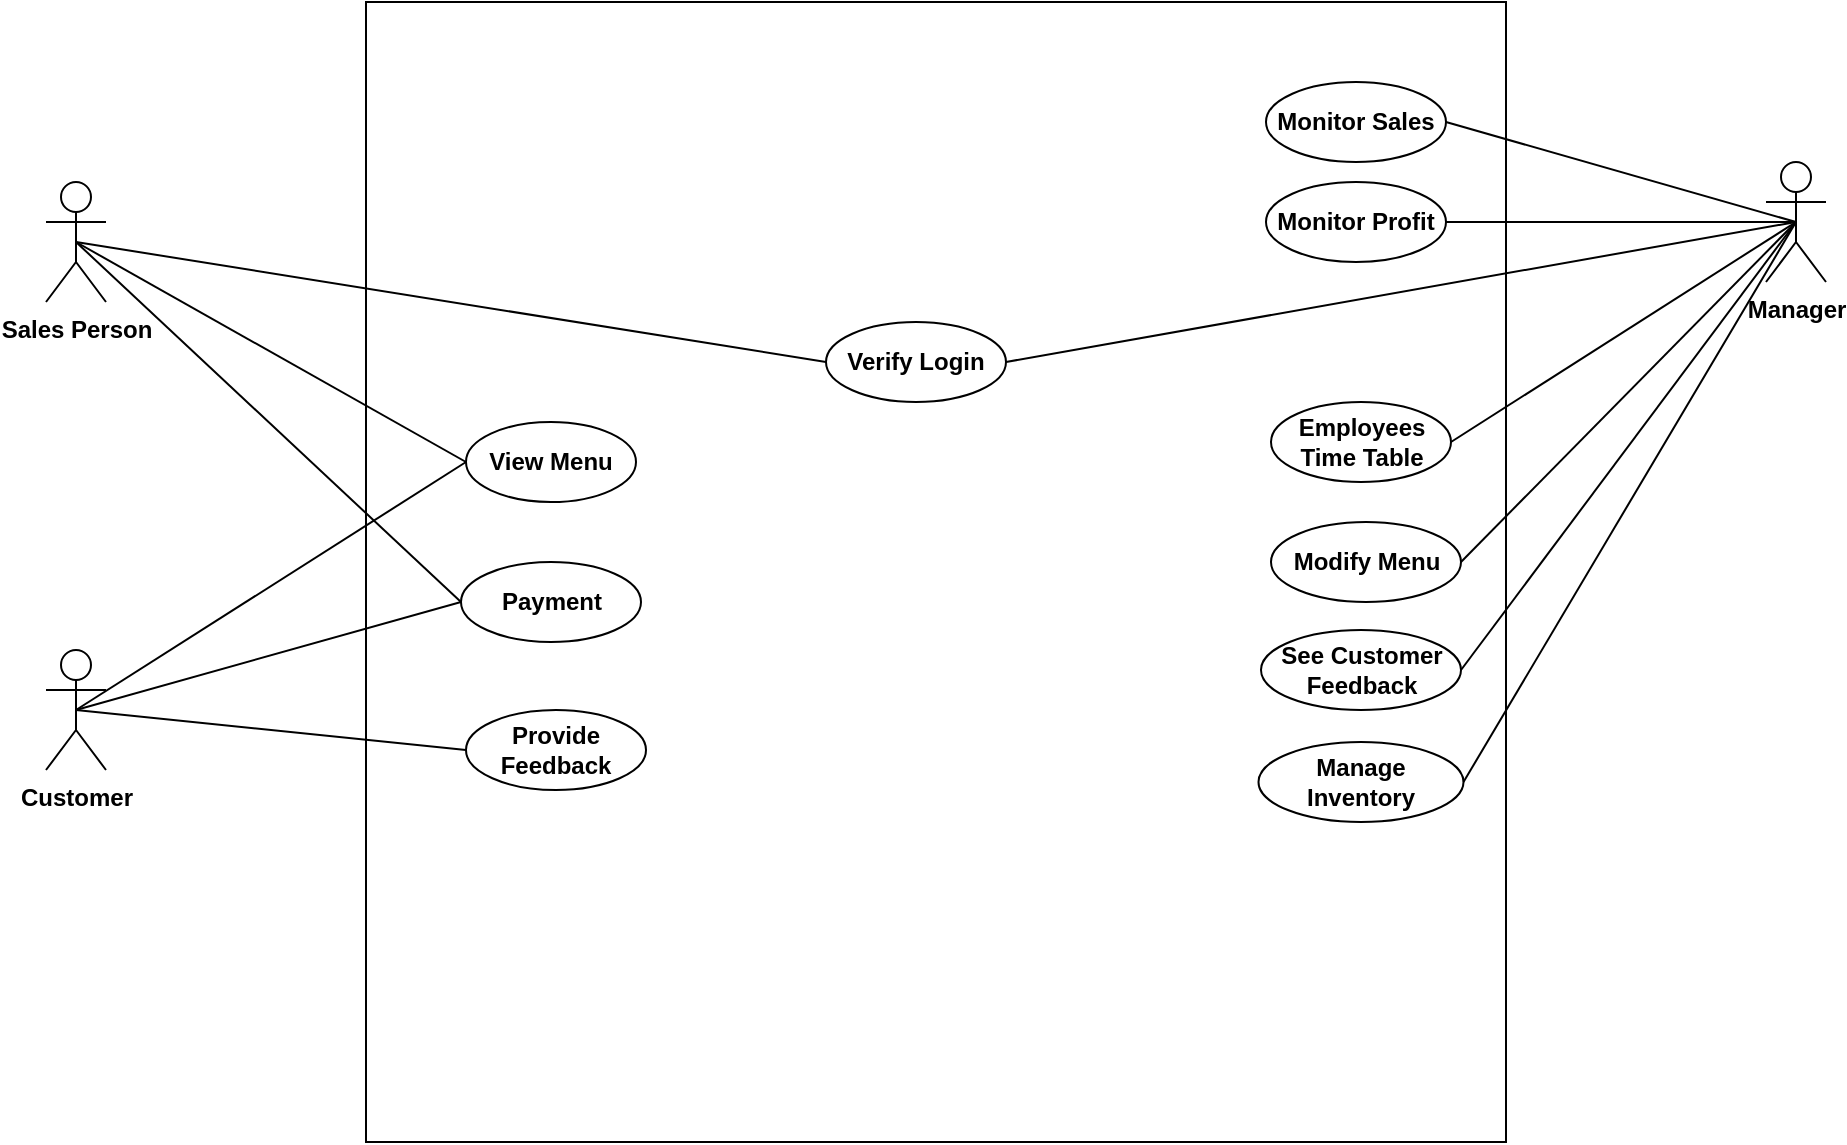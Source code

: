 <mxfile version="24.5.5" type="github">
  <diagram name="Page-1" id="zJM9wbermmzYjEvXcKUF">
    <mxGraphModel dx="1173" dy="624" grid="1" gridSize="10" guides="1" tooltips="1" connect="1" arrows="1" fold="1" page="1" pageScale="1" pageWidth="1169" pageHeight="827" math="0" shadow="0">
      <root>
        <mxCell id="0" />
        <mxCell id="1" parent="0" />
        <mxCell id="L2gdLYX7dLDbNL_QwcSE-1" value="" style="whiteSpace=wrap;html=1;aspect=fixed;" vertex="1" parent="1">
          <mxGeometry x="300" y="60" width="570" height="570" as="geometry" />
        </mxCell>
        <mxCell id="L2gdLYX7dLDbNL_QwcSE-8" value="&lt;b&gt;Sales Person&lt;/b&gt;" style="shape=umlActor;verticalLabelPosition=bottom;verticalAlign=top;html=1;" vertex="1" parent="1">
          <mxGeometry x="140" y="150" width="30" height="60" as="geometry" />
        </mxCell>
        <mxCell id="L2gdLYX7dLDbNL_QwcSE-9" value="&lt;b&gt;Verify Login&lt;/b&gt;" style="ellipse;whiteSpace=wrap;html=1;" vertex="1" parent="1">
          <mxGeometry x="530" y="220" width="90" height="40" as="geometry" />
        </mxCell>
        <mxCell id="L2gdLYX7dLDbNL_QwcSE-14" value="&lt;b&gt;Manager&lt;/b&gt;" style="shape=umlActor;verticalLabelPosition=bottom;verticalAlign=top;html=1;" vertex="1" parent="1">
          <mxGeometry x="1000" y="140" width="30" height="60" as="geometry" />
        </mxCell>
        <mxCell id="L2gdLYX7dLDbNL_QwcSE-15" value="&lt;b&gt;Monitor Sales&lt;/b&gt;" style="ellipse;whiteSpace=wrap;html=1;" vertex="1" parent="1">
          <mxGeometry x="750" y="100" width="90" height="40" as="geometry" />
        </mxCell>
        <mxCell id="L2gdLYX7dLDbNL_QwcSE-18" value="&lt;b&gt;Monitor Profit&lt;/b&gt;" style="ellipse;whiteSpace=wrap;html=1;" vertex="1" parent="1">
          <mxGeometry x="750" y="150" width="90" height="40" as="geometry" />
        </mxCell>
        <mxCell id="L2gdLYX7dLDbNL_QwcSE-21" value="" style="endArrow=none;html=1;rounded=0;exitX=0.5;exitY=0.5;exitDx=0;exitDy=0;exitPerimeter=0;entryX=0;entryY=0.5;entryDx=0;entryDy=0;" edge="1" parent="1" source="L2gdLYX7dLDbNL_QwcSE-8" target="L2gdLYX7dLDbNL_QwcSE-9">
          <mxGeometry width="50" height="50" relative="1" as="geometry">
            <mxPoint x="360" y="320" as="sourcePoint" />
            <mxPoint x="410" y="270" as="targetPoint" />
          </mxGeometry>
        </mxCell>
        <mxCell id="L2gdLYX7dLDbNL_QwcSE-22" value="" style="endArrow=none;html=1;rounded=0;entryX=0.5;entryY=0.5;entryDx=0;entryDy=0;entryPerimeter=0;exitX=1;exitY=0.5;exitDx=0;exitDy=0;" edge="1" parent="1" source="L2gdLYX7dLDbNL_QwcSE-15" target="L2gdLYX7dLDbNL_QwcSE-14">
          <mxGeometry width="50" height="50" relative="1" as="geometry">
            <mxPoint x="820" y="320" as="sourcePoint" />
            <mxPoint x="870" y="270" as="targetPoint" />
          </mxGeometry>
        </mxCell>
        <mxCell id="L2gdLYX7dLDbNL_QwcSE-23" value="" style="endArrow=none;html=1;rounded=0;entryX=0.5;entryY=0.5;entryDx=0;entryDy=0;entryPerimeter=0;exitX=1;exitY=0.5;exitDx=0;exitDy=0;" edge="1" parent="1" source="L2gdLYX7dLDbNL_QwcSE-18" target="L2gdLYX7dLDbNL_QwcSE-14">
          <mxGeometry width="50" height="50" relative="1" as="geometry">
            <mxPoint x="820" y="320" as="sourcePoint" />
            <mxPoint x="870" y="270" as="targetPoint" />
          </mxGeometry>
        </mxCell>
        <mxCell id="L2gdLYX7dLDbNL_QwcSE-24" value="&lt;b&gt;Employees Time Table&lt;/b&gt;" style="ellipse;whiteSpace=wrap;html=1;" vertex="1" parent="1">
          <mxGeometry x="752.5" y="260" width="90" height="40" as="geometry" />
        </mxCell>
        <mxCell id="L2gdLYX7dLDbNL_QwcSE-25" value="" style="endArrow=none;html=1;rounded=0;entryX=0.5;entryY=0.5;entryDx=0;entryDy=0;entryPerimeter=0;exitX=1;exitY=0.5;exitDx=0;exitDy=0;" edge="1" parent="1" source="L2gdLYX7dLDbNL_QwcSE-24" target="L2gdLYX7dLDbNL_QwcSE-14">
          <mxGeometry width="50" height="50" relative="1" as="geometry">
            <mxPoint x="540" y="320" as="sourcePoint" />
            <mxPoint x="590" y="270" as="targetPoint" />
          </mxGeometry>
        </mxCell>
        <mxCell id="L2gdLYX7dLDbNL_QwcSE-26" value="&lt;b&gt;View Menu&lt;/b&gt;" style="ellipse;whiteSpace=wrap;html=1;" vertex="1" parent="1">
          <mxGeometry x="350" y="270" width="85" height="40" as="geometry" />
        </mxCell>
        <mxCell id="L2gdLYX7dLDbNL_QwcSE-28" value="" style="endArrow=none;html=1;rounded=0;entryX=0;entryY=0.5;entryDx=0;entryDy=0;exitX=0.5;exitY=0.5;exitDx=0;exitDy=0;exitPerimeter=0;" edge="1" parent="1" source="L2gdLYX7dLDbNL_QwcSE-8" target="L2gdLYX7dLDbNL_QwcSE-26">
          <mxGeometry width="50" height="50" relative="1" as="geometry">
            <mxPoint x="550" y="370" as="sourcePoint" />
            <mxPoint x="600" y="320" as="targetPoint" />
          </mxGeometry>
        </mxCell>
        <mxCell id="L2gdLYX7dLDbNL_QwcSE-29" value="&lt;b&gt;Modify Menu&lt;/b&gt;" style="ellipse;whiteSpace=wrap;html=1;" vertex="1" parent="1">
          <mxGeometry x="752.5" y="320" width="95" height="40" as="geometry" />
        </mxCell>
        <mxCell id="L2gdLYX7dLDbNL_QwcSE-30" value="" style="endArrow=none;html=1;rounded=0;entryX=0.5;entryY=0.5;entryDx=0;entryDy=0;entryPerimeter=0;exitX=1;exitY=0.5;exitDx=0;exitDy=0;" edge="1" parent="1" source="L2gdLYX7dLDbNL_QwcSE-29" target="L2gdLYX7dLDbNL_QwcSE-14">
          <mxGeometry width="50" height="50" relative="1" as="geometry">
            <mxPoint x="550" y="300" as="sourcePoint" />
            <mxPoint x="600" y="250" as="targetPoint" />
          </mxGeometry>
        </mxCell>
        <mxCell id="L2gdLYX7dLDbNL_QwcSE-32" value="&lt;b&gt;Customer&lt;/b&gt;" style="shape=umlActor;verticalLabelPosition=bottom;verticalAlign=top;html=1;" vertex="1" parent="1">
          <mxGeometry x="140" y="384" width="30" height="60" as="geometry" />
        </mxCell>
        <mxCell id="L2gdLYX7dLDbNL_QwcSE-33" value="&lt;b&gt;See Customer Feedback&lt;/b&gt;" style="ellipse;whiteSpace=wrap;html=1;" vertex="1" parent="1">
          <mxGeometry x="747.5" y="374" width="100" height="40" as="geometry" />
        </mxCell>
        <mxCell id="L2gdLYX7dLDbNL_QwcSE-34" value="" style="endArrow=none;html=1;rounded=0;entryX=0.5;entryY=0.5;entryDx=0;entryDy=0;entryPerimeter=0;exitX=1;exitY=0.5;exitDx=0;exitDy=0;" edge="1" parent="1" source="L2gdLYX7dLDbNL_QwcSE-33" target="L2gdLYX7dLDbNL_QwcSE-14">
          <mxGeometry width="50" height="50" relative="1" as="geometry">
            <mxPoint x="550" y="370" as="sourcePoint" />
            <mxPoint x="600" y="320" as="targetPoint" />
          </mxGeometry>
        </mxCell>
        <mxCell id="L2gdLYX7dLDbNL_QwcSE-35" value="" style="endArrow=none;html=1;rounded=0;exitX=0.5;exitY=0.5;exitDx=0;exitDy=0;exitPerimeter=0;entryX=0;entryY=0.5;entryDx=0;entryDy=0;" edge="1" parent="1" source="L2gdLYX7dLDbNL_QwcSE-32" target="L2gdLYX7dLDbNL_QwcSE-26">
          <mxGeometry width="50" height="50" relative="1" as="geometry">
            <mxPoint x="470" y="370" as="sourcePoint" />
            <mxPoint x="520" y="320" as="targetPoint" />
          </mxGeometry>
        </mxCell>
        <mxCell id="L2gdLYX7dLDbNL_QwcSE-36" value="&lt;b&gt;Payment&lt;/b&gt;" style="ellipse;whiteSpace=wrap;html=1;" vertex="1" parent="1">
          <mxGeometry x="347.5" y="340" width="90" height="40" as="geometry" />
        </mxCell>
        <mxCell id="L2gdLYX7dLDbNL_QwcSE-37" value="" style="endArrow=none;html=1;rounded=0;exitX=0.5;exitY=0.5;exitDx=0;exitDy=0;exitPerimeter=0;entryX=0;entryY=0.5;entryDx=0;entryDy=0;" edge="1" parent="1" source="L2gdLYX7dLDbNL_QwcSE-32" target="L2gdLYX7dLDbNL_QwcSE-36">
          <mxGeometry width="50" height="50" relative="1" as="geometry">
            <mxPoint x="470" y="370" as="sourcePoint" />
            <mxPoint x="520" y="320" as="targetPoint" />
          </mxGeometry>
        </mxCell>
        <mxCell id="L2gdLYX7dLDbNL_QwcSE-38" value="" style="endArrow=none;html=1;rounded=0;exitX=0.5;exitY=0.5;exitDx=0;exitDy=0;exitPerimeter=0;entryX=0;entryY=0.5;entryDx=0;entryDy=0;" edge="1" parent="1" source="L2gdLYX7dLDbNL_QwcSE-8" target="L2gdLYX7dLDbNL_QwcSE-36">
          <mxGeometry width="50" height="50" relative="1" as="geometry">
            <mxPoint x="470" y="370" as="sourcePoint" />
            <mxPoint x="520" y="320" as="targetPoint" />
          </mxGeometry>
        </mxCell>
        <mxCell id="L2gdLYX7dLDbNL_QwcSE-39" value="&lt;b&gt;Provide Feedback&lt;/b&gt;" style="ellipse;whiteSpace=wrap;html=1;" vertex="1" parent="1">
          <mxGeometry x="350" y="414" width="90" height="40" as="geometry" />
        </mxCell>
        <mxCell id="L2gdLYX7dLDbNL_QwcSE-40" value="" style="endArrow=none;html=1;rounded=0;exitX=0.5;exitY=0.5;exitDx=0;exitDy=0;exitPerimeter=0;entryX=0;entryY=0.5;entryDx=0;entryDy=0;" edge="1" parent="1" source="L2gdLYX7dLDbNL_QwcSE-32" target="L2gdLYX7dLDbNL_QwcSE-39">
          <mxGeometry width="50" height="50" relative="1" as="geometry">
            <mxPoint x="470" y="370" as="sourcePoint" />
            <mxPoint x="520" y="320" as="targetPoint" />
          </mxGeometry>
        </mxCell>
        <mxCell id="L2gdLYX7dLDbNL_QwcSE-41" value="" style="endArrow=none;html=1;rounded=0;entryX=0.5;entryY=0.5;entryDx=0;entryDy=0;entryPerimeter=0;exitX=1;exitY=0.5;exitDx=0;exitDy=0;" edge="1" parent="1" source="L2gdLYX7dLDbNL_QwcSE-9" target="L2gdLYX7dLDbNL_QwcSE-14">
          <mxGeometry width="50" height="50" relative="1" as="geometry">
            <mxPoint x="470" y="370" as="sourcePoint" />
            <mxPoint x="520" y="320" as="targetPoint" />
          </mxGeometry>
        </mxCell>
        <mxCell id="L2gdLYX7dLDbNL_QwcSE-42" value="&lt;b&gt;Manage Inventory&lt;/b&gt;" style="ellipse;whiteSpace=wrap;html=1;" vertex="1" parent="1">
          <mxGeometry x="746.25" y="430" width="102.5" height="40" as="geometry" />
        </mxCell>
        <mxCell id="L2gdLYX7dLDbNL_QwcSE-43" value="" style="endArrow=none;html=1;rounded=0;entryX=0.5;entryY=0.5;entryDx=0;entryDy=0;entryPerimeter=0;exitX=1;exitY=0.5;exitDx=0;exitDy=0;" edge="1" parent="1" source="L2gdLYX7dLDbNL_QwcSE-42" target="L2gdLYX7dLDbNL_QwcSE-14">
          <mxGeometry width="50" height="50" relative="1" as="geometry">
            <mxPoint x="470" y="370" as="sourcePoint" />
            <mxPoint x="520" y="320" as="targetPoint" />
          </mxGeometry>
        </mxCell>
      </root>
    </mxGraphModel>
  </diagram>
</mxfile>
